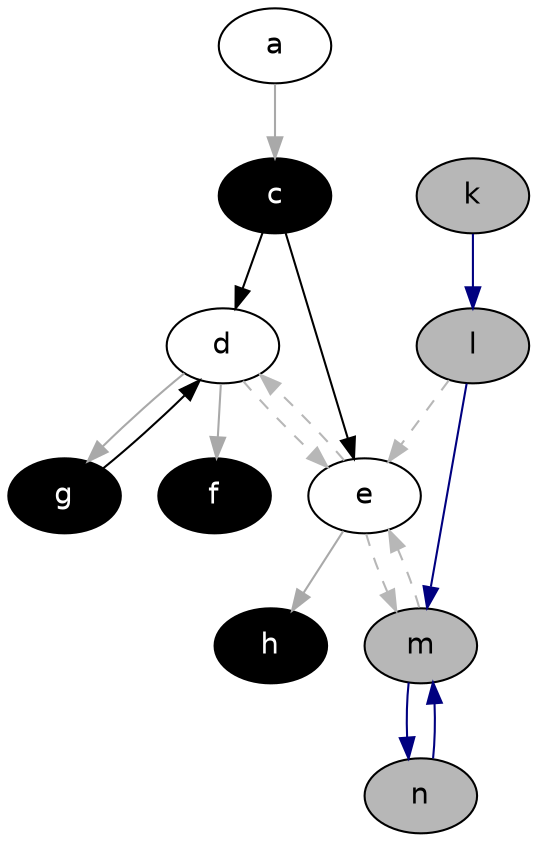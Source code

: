 digraph G {
  node [shape=oval style=filled fontname=Helvetica fontsize=14]
  node [fillcolor="#ffffff" fontcolor="#000000"] a d e;
  node [fillcolor="#000000" fontcolor="#ffffff"] c f g h;
  node [fillcolor="#b7b7b7" fontcolor="#000000"] k l m n;
  edge [dir=forward, color="#A9A9A9", style="solid"]
        "a" -> "c";
        "d" -> "f";
        "d" -> "g";
        "e" -> "h";
  edge [dir=forward, color="#000080", style="solid"]
        "k" -> "l";
        "l" -> "m";
        "m" -> "n";
        "n" -> "m";
  edge [dir=forward, color="#000000", style="solid"]
        "c" -> "d";
        "c" -> "e";
        "g" -> "d";
  edge [dir=forward, color="#b7b7b7", style="dashed"]
        "l" -> "e";
        "d" -> "e";
        "e" -> "d";
        "e" -> "m";
        "m" -> "e";
}
